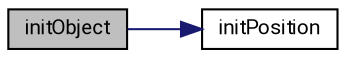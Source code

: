 digraph "initObject"
{
 // LATEX_PDF_SIZE
  edge [fontname="Roboto",fontsize="10",labelfontname="Roboto",labelfontsize="10"];
  node [fontname="Roboto",fontsize="10",shape=record];
  rankdir="LR";
  Node17 [label="initObject",height=0.2,width=0.4,color="black", fillcolor="grey75", style="filled", fontcolor="black",tooltip=" "];
  Node17 -> Node18 [color="midnightblue",fontsize="10",style="solid"];
  Node18 [label="initPosition",height=0.2,width=0.4,color="black", fillcolor="white", style="filled",URL="$SDL__Init_8c.html#aacba2767ef1793cfcf9d9cfba91a62e7",tooltip=" "];
}
